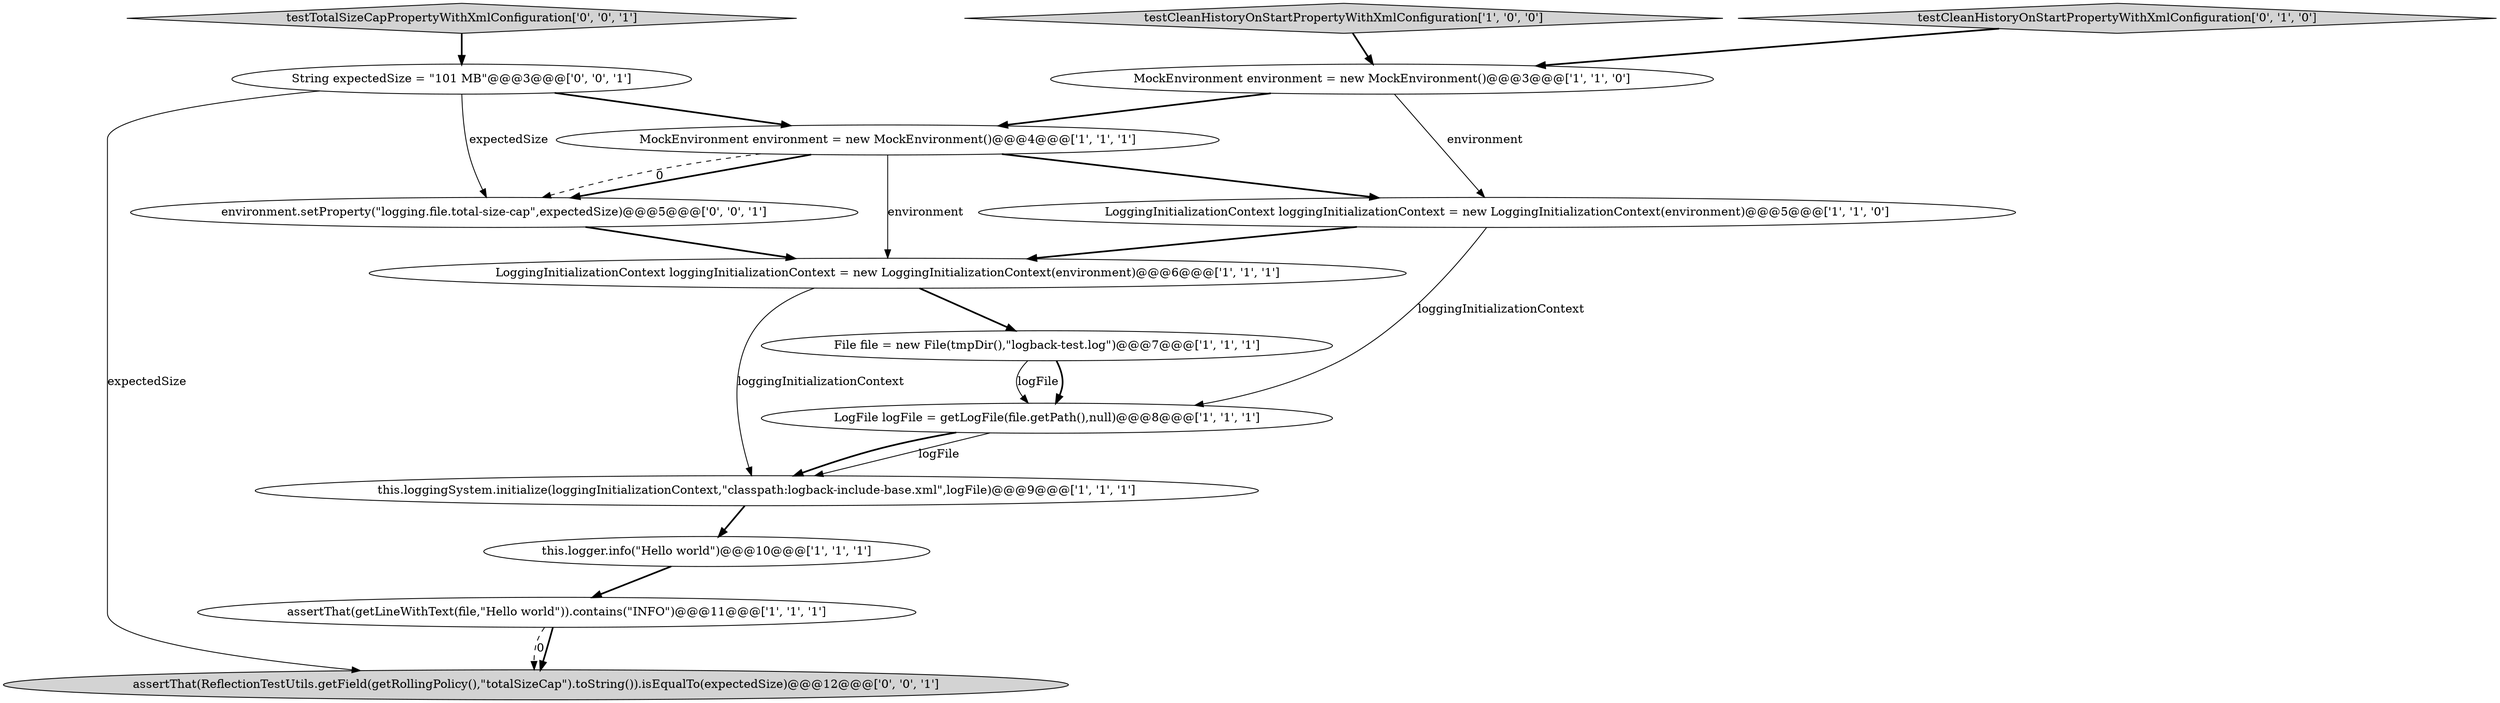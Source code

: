 digraph {
0 [style = filled, label = "LoggingInitializationContext loggingInitializationContext = new LoggingInitializationContext(environment)@@@5@@@['1', '1', '0']", fillcolor = white, shape = ellipse image = "AAA0AAABBB1BBB"];
3 [style = filled, label = "LogFile logFile = getLogFile(file.getPath(),null)@@@8@@@['1', '1', '1']", fillcolor = white, shape = ellipse image = "AAA0AAABBB1BBB"];
2 [style = filled, label = "MockEnvironment environment = new MockEnvironment()@@@4@@@['1', '1', '1']", fillcolor = white, shape = ellipse image = "AAA0AAABBB1BBB"];
7 [style = filled, label = "MockEnvironment environment = new MockEnvironment()@@@3@@@['1', '1', '0']", fillcolor = white, shape = ellipse image = "AAA0AAABBB1BBB"];
11 [style = filled, label = "testTotalSizeCapPropertyWithXmlConfiguration['0', '0', '1']", fillcolor = lightgray, shape = diamond image = "AAA0AAABBB3BBB"];
4 [style = filled, label = "this.loggingSystem.initialize(loggingInitializationContext,\"classpath:logback-include-base.xml\",logFile)@@@9@@@['1', '1', '1']", fillcolor = white, shape = ellipse image = "AAA0AAABBB1BBB"];
12 [style = filled, label = "assertThat(ReflectionTestUtils.getField(getRollingPolicy(),\"totalSizeCap\").toString()).isEqualTo(expectedSize)@@@12@@@['0', '0', '1']", fillcolor = lightgray, shape = ellipse image = "AAA0AAABBB3BBB"];
13 [style = filled, label = "environment.setProperty(\"logging.file.total-size-cap\",expectedSize)@@@5@@@['0', '0', '1']", fillcolor = white, shape = ellipse image = "AAA0AAABBB3BBB"];
10 [style = filled, label = "testCleanHistoryOnStartPropertyWithXmlConfiguration['0', '1', '0']", fillcolor = lightgray, shape = diamond image = "AAA0AAABBB2BBB"];
9 [style = filled, label = "testCleanHistoryOnStartPropertyWithXmlConfiguration['1', '0', '0']", fillcolor = lightgray, shape = diamond image = "AAA0AAABBB1BBB"];
14 [style = filled, label = "String expectedSize = \"101 MB\"@@@3@@@['0', '0', '1']", fillcolor = white, shape = ellipse image = "AAA0AAABBB3BBB"];
6 [style = filled, label = "LoggingInitializationContext loggingInitializationContext = new LoggingInitializationContext(environment)@@@6@@@['1', '1', '1']", fillcolor = white, shape = ellipse image = "AAA0AAABBB1BBB"];
1 [style = filled, label = "this.logger.info(\"Hello world\")@@@10@@@['1', '1', '1']", fillcolor = white, shape = ellipse image = "AAA0AAABBB1BBB"];
5 [style = filled, label = "assertThat(getLineWithText(file,\"Hello world\")).contains(\"INFO\")@@@11@@@['1', '1', '1']", fillcolor = white, shape = ellipse image = "AAA0AAABBB1BBB"];
8 [style = filled, label = "File file = new File(tmpDir(),\"logback-test.log\")@@@7@@@['1', '1', '1']", fillcolor = white, shape = ellipse image = "AAA0AAABBB1BBB"];
1->5 [style = bold, label=""];
3->4 [style = solid, label="logFile"];
5->12 [style = dashed, label="0"];
11->14 [style = bold, label=""];
0->6 [style = bold, label=""];
0->3 [style = solid, label="loggingInitializationContext"];
8->3 [style = bold, label=""];
8->3 [style = solid, label="logFile"];
9->7 [style = bold, label=""];
3->4 [style = bold, label=""];
10->7 [style = bold, label=""];
6->4 [style = solid, label="loggingInitializationContext"];
2->13 [style = bold, label=""];
14->13 [style = solid, label="expectedSize"];
2->0 [style = bold, label=""];
5->12 [style = bold, label=""];
7->2 [style = bold, label=""];
2->13 [style = dashed, label="0"];
6->8 [style = bold, label=""];
4->1 [style = bold, label=""];
14->2 [style = bold, label=""];
13->6 [style = bold, label=""];
7->0 [style = solid, label="environment"];
14->12 [style = solid, label="expectedSize"];
2->6 [style = solid, label="environment"];
}
